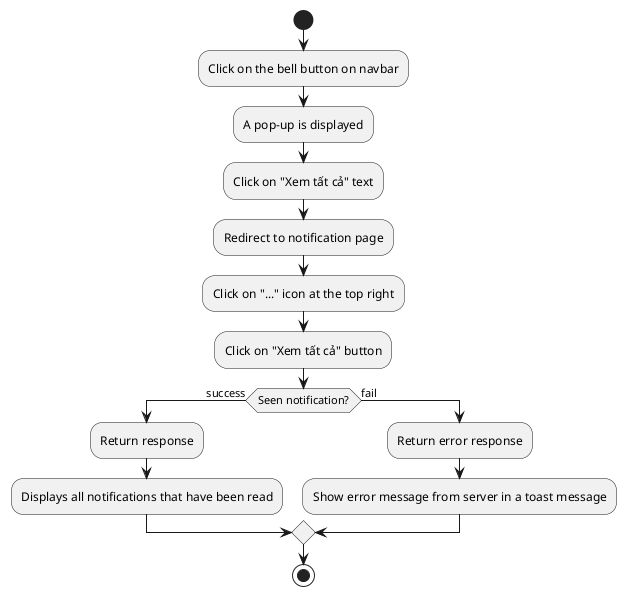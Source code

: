 @startuml
start
:Click on the bell button on navbar;
:A pop-up is displayed;
:Click on "Xem tất cả" text;
:Redirect to notification page;
:Click on "..." icon at the top right;
:Click on "Xem tất cả" button;
if (Seen notification?) then (success)
    :Return response;
    :Displays all notifications that have been read;
else (fail)
    :Return error response;
    :Show error message from server in a toast message;
endif
stop
@enduml

